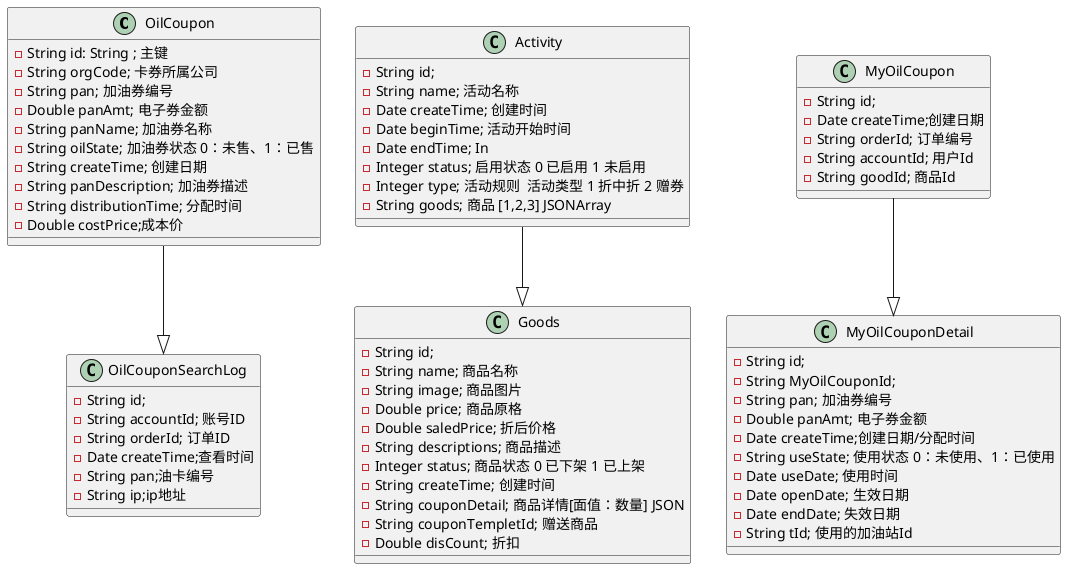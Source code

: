 @startuml

class OilCoupon{
   - String id: String ; 主键
   - String orgCode; 卡券所属公司
   - String pan; 加油券编号
   - Double panAmt; 电子券金额
   - String panName; 加油券名称
   - String oilState; 加油券状态 0：未售、1：已售
   - String createTime; 创建日期
   - String panDescription; 加油券描述
   - String distributionTime; 分配时间
   - Double costPrice;成本价
}

class OilCouponSearchLog {
   - String id;
   - String accountId; 账号ID
   - String orderId; 订单ID
   - Date createTime;查看时间
   - String pan;油卡编号
   - String ip;ip地址
}
class Goods {
   - String id;
   - String name; 商品名称
   - String image; 商品图片
   - Double price; 商品原格
   - Double saledPrice; 折后价格
   - String descriptions; 商品描述
   - Integer status; 商品状态 0 已下架 1 已上架
   - String createTime; 创建时间
   - String couponDetail; 商品详情[面值：数量] JSON
   - String couponTempletId; 赠送商品
   - Double disCount; 折扣
}
class Activity {
   - String id;
   - String name; 活动名称
   - Date createTime; 创建时间
   - Date beginTime; 活动开始时间
   - Date endTime; In
   - Integer status; 启用状态 0 已启用 1 未启用
   - Integer type; 活动规则  活动类型 1 折中折 2 赠券
   - String goods; 商品 [1,2,3] JSONArray
}
class MyOilCoupon {
   - String id;
   - Date createTime;创建日期
   - String orderId; 订单编号
   - String accountId; 用户Id
   - String goodId; 商品Id
}
class MyOilCouponDetail {
   - String id;
   - String MyOilCouponId;
   - String pan; 加油券编号
   - Double panAmt; 电子券金额
   - Date createTime;创建日期/分配时间
   - String useState; 使用状态 0：未使用、1：已使用
   - Date useDate; 使用时间
   - Date openDate; 生效日期
   - Date endDate; 失效日期
   - String tId; 使用的加油站Id
}


Activity  --|>Goods
OilCoupon --|>OilCouponSearchLog
MyOilCoupon --|>MyOilCouponDetail
@enduml